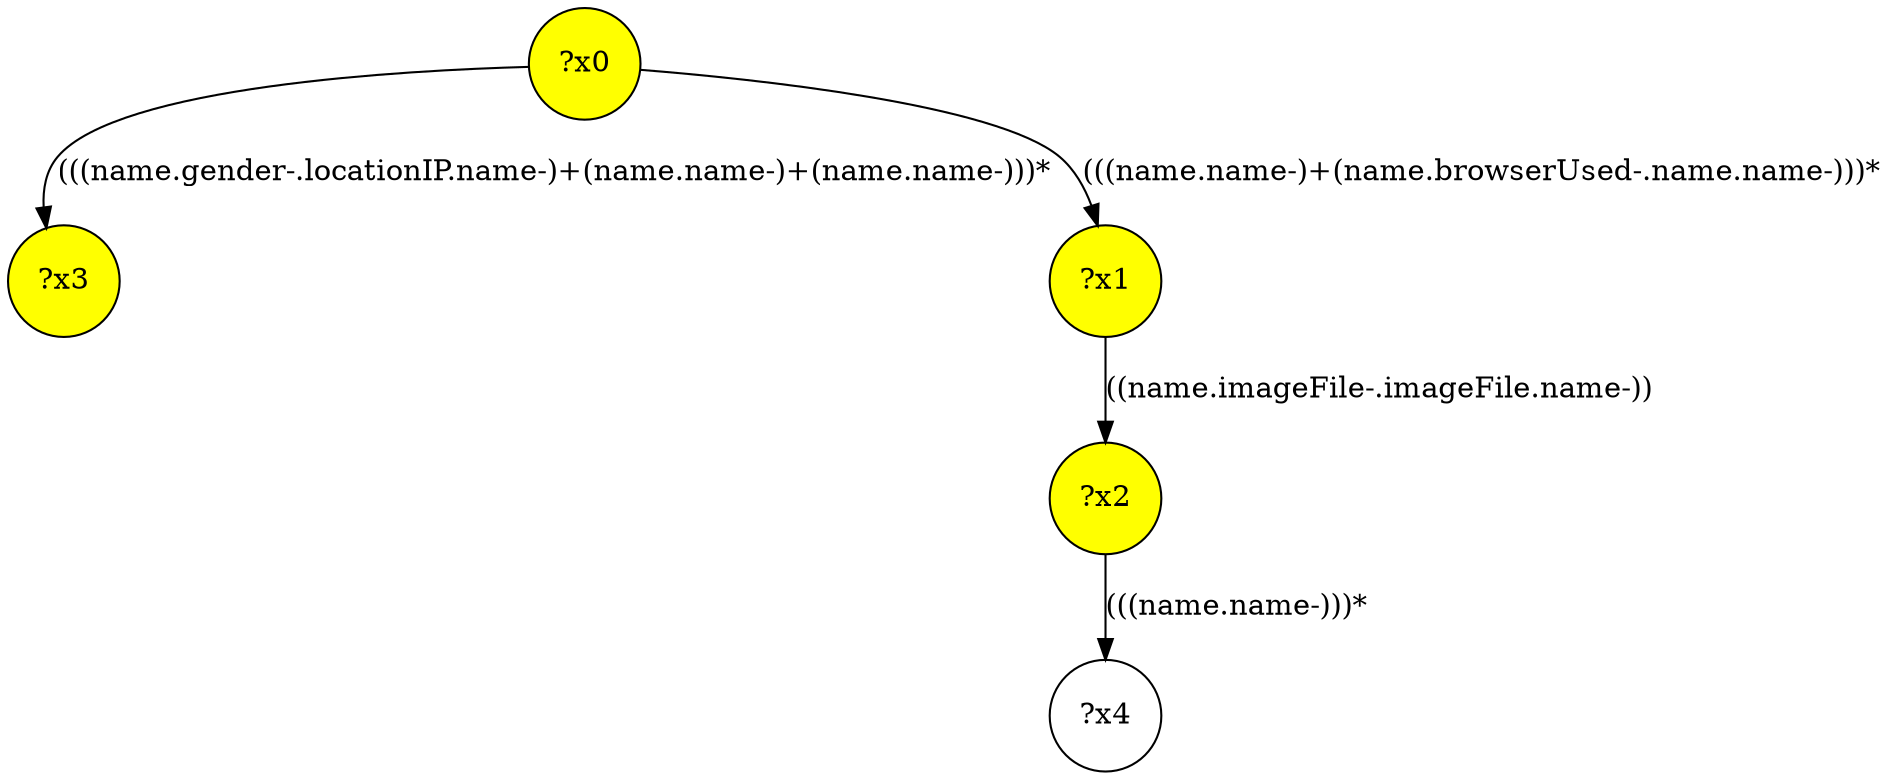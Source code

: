 digraph g {
	x3 [fillcolor="yellow", style="filled," shape=circle, label="?x3"];
	x0 [fillcolor="yellow", style="filled," shape=circle, label="?x0"];
	x2 [fillcolor="yellow", style="filled," shape=circle, label="?x2"];
	x1 [fillcolor="yellow", style="filled," shape=circle, label="?x1"];
	x0 -> x1 [label="(((name.name-)+(name.browserUsed-.name.name-)))*"];
	x1 -> x2 [label="((name.imageFile-.imageFile.name-))"];
	x0 -> x3 [label="(((name.gender-.locationIP.name-)+(name.name-)+(name.name-)))*"];
	x4 [shape=circle, label="?x4"];
	x2 -> x4 [label="(((name.name-)))*"];
}
